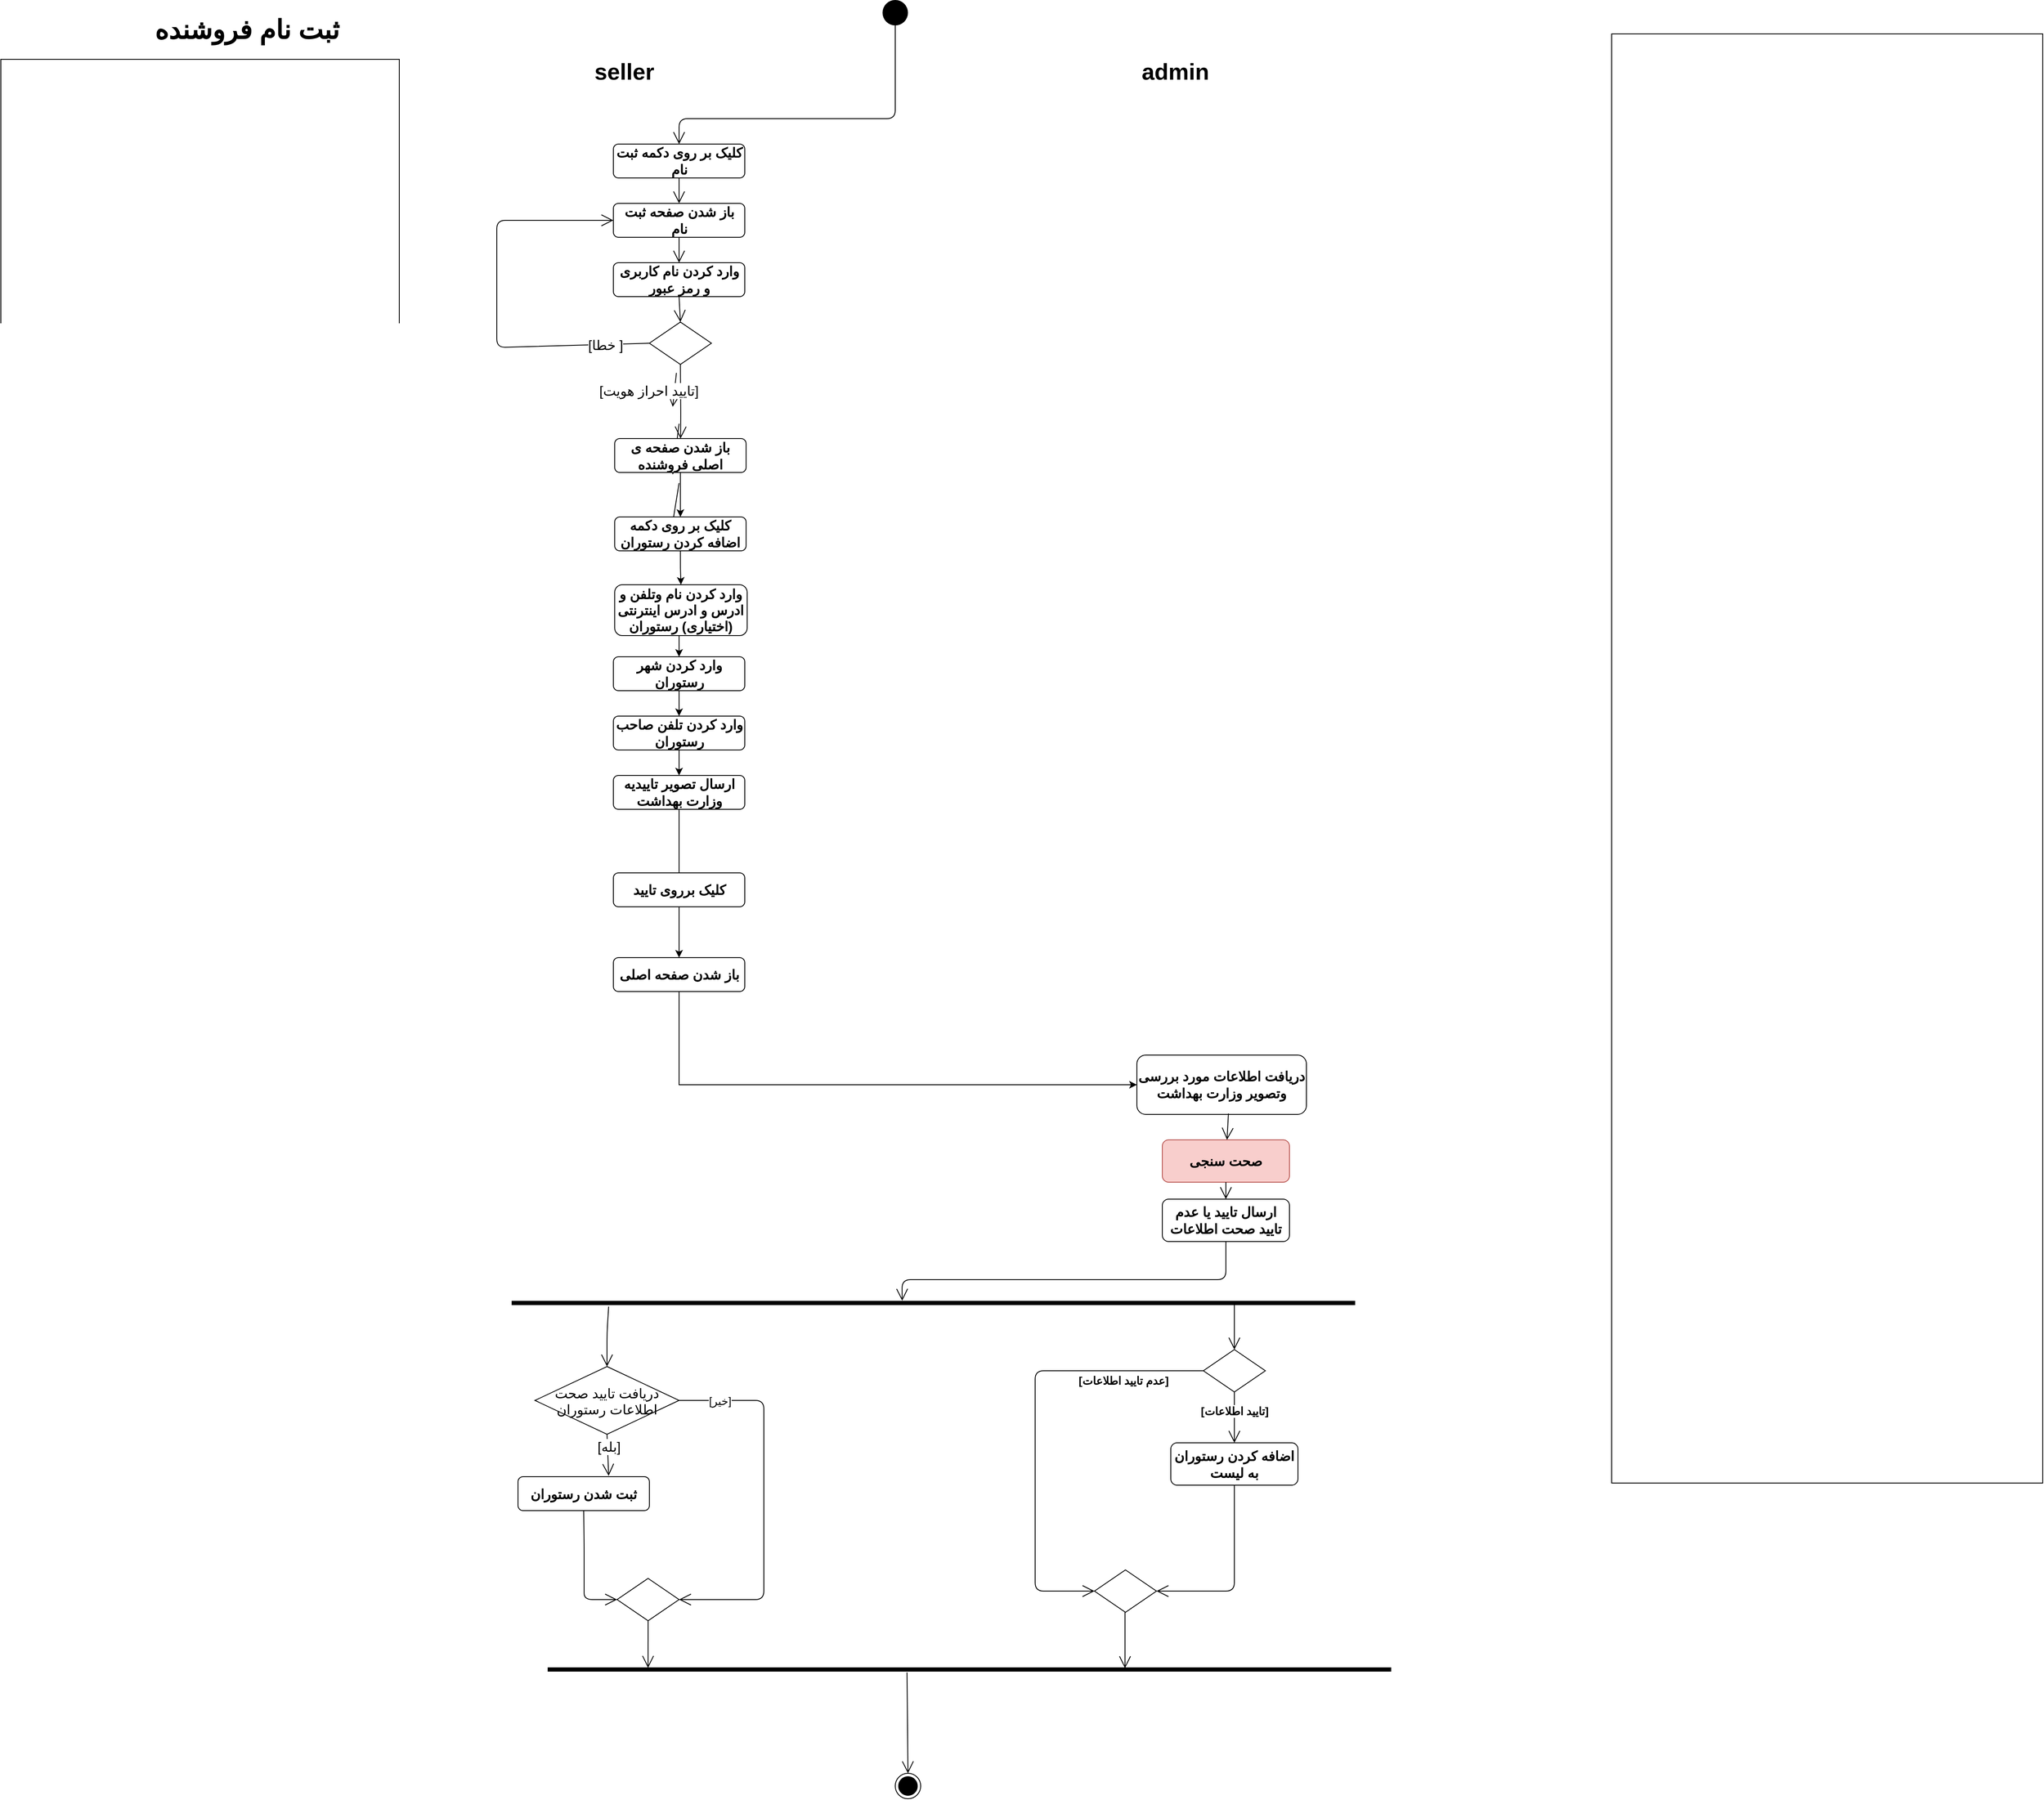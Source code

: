 <mxfile version="14.1.4" type="github">
  <diagram name="Page-1" id="0783ab3e-0a74-02c8-0abd-f7b4e66b4bec">
    <mxGraphModel dx="3655" dy="1068" grid="1" gridSize="10" guides="1" tooltips="1" connect="1" arrows="1" fold="1" page="1" pageScale="1" pageWidth="850" pageHeight="1100" background="#ffffff" math="0" shadow="0">
      <root>
        <mxCell id="0" />
        <mxCell id="1" parent="0" />
        <mxCell id="3Z6YwCyN4GRcFS-cF_xn-7" value="" style="whiteSpace=wrap;html=1;fillColor=none;imageWidth=24;" parent="1" vertex="1">
          <mxGeometry x="910" y="60" width="508.5" height="1710" as="geometry" />
        </mxCell>
        <mxCell id="3Z6YwCyN4GRcFS-cF_xn-5" value="" style="whiteSpace=wrap;html=1;fillColor=none;" parent="1" vertex="1">
          <mxGeometry x="-990" y="90" width="470" height="1710" as="geometry" />
        </mxCell>
        <mxCell id="fQumDwOXY34OFx4Cvdbp-1" value="" style="ellipse;fillColor=#000000;strokeColor=none;fontSize=15;" parent="1" vertex="1">
          <mxGeometry x="50" y="20" width="30" height="30" as="geometry" />
        </mxCell>
        <mxCell id="fQumDwOXY34OFx4Cvdbp-2" value="" style="endArrow=open;endFill=1;endSize=12;html=1;fontSize=15;exitX=0.5;exitY=1;exitDx=0;exitDy=0;entryX=0.5;entryY=0;entryDx=0;entryDy=0;" parent="1" source="fQumDwOXY34OFx4Cvdbp-1" target="fQumDwOXY34OFx4Cvdbp-3" edge="1">
          <mxGeometry width="160" relative="1" as="geometry">
            <mxPoint x="-245" y="390" as="sourcePoint" />
            <mxPoint x="-190" y="190" as="targetPoint" />
            <Array as="points">
              <mxPoint x="65" y="160" />
              <mxPoint x="-190" y="160" />
            </Array>
          </mxGeometry>
        </mxCell>
        <mxCell id="fQumDwOXY34OFx4Cvdbp-3" value="کلیک بر روی دکمه ثبت نام" style="shape=rect;html=1;rounded=1;whiteSpace=wrap;align=center;fontStyle=1;fontSize=16;" parent="1" vertex="1">
          <mxGeometry x="-267.5" y="190" width="155" height="40" as="geometry" />
        </mxCell>
        <mxCell id="fQumDwOXY34OFx4Cvdbp-4" value="" style="endArrow=open;endFill=1;endSize=12;html=1;fontSize=15;exitX=0.5;exitY=1;exitDx=0;exitDy=0;" parent="1" source="fQumDwOXY34OFx4Cvdbp-3" target="fQumDwOXY34OFx4Cvdbp-5" edge="1">
          <mxGeometry width="160" relative="1" as="geometry">
            <mxPoint x="-190" y="250" as="sourcePoint" />
            <mxPoint x="-190" y="280" as="targetPoint" />
          </mxGeometry>
        </mxCell>
        <mxCell id="fQumDwOXY34OFx4Cvdbp-5" value="باز شدن صفحه ثبت نام" style="shape=rect;html=1;rounded=1;whiteSpace=wrap;align=center;fontStyle=1;fontSize=16;" parent="1" vertex="1">
          <mxGeometry x="-267.5" y="260" width="155" height="40" as="geometry" />
        </mxCell>
        <mxCell id="fQumDwOXY34OFx4Cvdbp-6" value="" style="endArrow=open;endFill=1;endSize=12;html=1;fontSize=15;exitX=0.5;exitY=1;exitDx=0;exitDy=0;" parent="1" source="fQumDwOXY34OFx4Cvdbp-5" target="fQumDwOXY34OFx4Cvdbp-7" edge="1">
          <mxGeometry width="160" relative="1" as="geometry">
            <mxPoint x="-235" y="320" as="sourcePoint" />
            <mxPoint x="-190" y="340" as="targetPoint" />
          </mxGeometry>
        </mxCell>
        <mxCell id="fQumDwOXY34OFx4Cvdbp-7" value="وارد کردن نام کاربری و رمز عبور" style="shape=rect;html=1;rounded=1;whiteSpace=wrap;align=center;fontStyle=1;fontSize=16;" parent="1" vertex="1">
          <mxGeometry x="-267.5" y="330" width="155" height="40" as="geometry" />
        </mxCell>
        <mxCell id="fQumDwOXY34OFx4Cvdbp-8" value="" style="endArrow=open;endFill=1;endSize=12;html=1;fontSize=15;exitX=0.5;exitY=1;exitDx=0;exitDy=0;entryX=0.5;entryY=0;entryDx=0;entryDy=0;" parent="1" source="fQumDwOXY34OFx4Cvdbp-7" target="fQumDwOXY34OFx4Cvdbp-16" edge="1">
          <mxGeometry width="160" relative="1" as="geometry">
            <mxPoint x="-190" y="410" as="sourcePoint" />
            <mxPoint x="-192" y="410" as="targetPoint" />
          </mxGeometry>
        </mxCell>
        <mxCell id="fQumDwOXY34OFx4Cvdbp-10" value="" style="endArrow=open;endFill=1;endSize=12;html=1;fontSize=15;exitX=0.5;exitY=1;exitDx=0;exitDy=0;" parent="1" target="fQumDwOXY34OFx4Cvdbp-11" edge="1">
          <mxGeometry width="160" relative="1" as="geometry">
            <mxPoint x="-193.125" y="460" as="sourcePoint" />
            <mxPoint x="-197.5" y="500" as="targetPoint" />
          </mxGeometry>
        </mxCell>
        <mxCell id="fQumDwOXY34OFx4Cvdbp-12" value="" style="endArrow=open;endFill=1;endSize=12;html=1;fontSize=15;exitX=0.5;exitY=1;exitDx=0;exitDy=0;exitPerimeter=0;" parent="1" target="fQumDwOXY34OFx4Cvdbp-13" edge="1">
          <mxGeometry width="160" relative="1" as="geometry">
            <mxPoint x="-190" y="520" as="sourcePoint" />
            <mxPoint x="-197.5" y="580" as="targetPoint" />
          </mxGeometry>
        </mxCell>
        <mxCell id="fQumDwOXY34OFx4Cvdbp-14" value="" style="endArrow=open;endFill=1;endSize=12;html=1;fontSize=15;exitX=0.5;exitY=1;exitDx=0;exitDy=0;" parent="1" target="fQumDwOXY34OFx4Cvdbp-15" edge="1">
          <mxGeometry width="160" relative="1" as="geometry">
            <mxPoint x="-190" y="590" as="sourcePoint" />
            <mxPoint x="-201.25" y="660" as="targetPoint" />
          </mxGeometry>
        </mxCell>
        <mxCell id="fQumDwOXY34OFx4Cvdbp-16" value="" style="rhombus;fontSize=16;" parent="1" vertex="1">
          <mxGeometry x="-225.0" y="400" width="73.12" height="50" as="geometry" />
        </mxCell>
        <mxCell id="fQumDwOXY34OFx4Cvdbp-18" value="" style="endArrow=open;endFill=1;endSize=12;html=1;fontSize=16;exitX=0;exitY=0.5;exitDx=0;exitDy=0;entryX=0;entryY=0.5;entryDx=0;entryDy=0;" parent="1" source="fQumDwOXY34OFx4Cvdbp-16" target="fQumDwOXY34OFx4Cvdbp-5" edge="1">
          <mxGeometry width="160" relative="1" as="geometry">
            <mxPoint x="-525" y="650" as="sourcePoint" />
            <mxPoint x="-405" y="280" as="targetPoint" />
            <Array as="points">
              <mxPoint x="-405" y="430" />
              <mxPoint x="-405" y="280" />
            </Array>
          </mxGeometry>
        </mxCell>
        <mxCell id="fQumDwOXY34OFx4Cvdbp-19" value="&lt;div&gt;[خطا ]&lt;/div&gt;" style="edgeLabel;html=1;align=center;verticalAlign=middle;resizable=0;points=[];fontSize=16;" parent="fQumDwOXY34OFx4Cvdbp-18" vertex="1" connectable="0">
          <mxGeometry x="-0.669" y="1" relative="1" as="geometry">
            <mxPoint x="25.56" y="-1" as="offset" />
          </mxGeometry>
        </mxCell>
        <mxCell id="fQumDwOXY34OFx4Cvdbp-21" value="دریافت اطلاعات مورد بررسی وتصویر وزارت بهداشت" style="shape=rect;html=1;rounded=1;whiteSpace=wrap;align=center;fontStyle=1;fontSize=16;" parent="1" vertex="1">
          <mxGeometry x="350" y="1265" width="200" height="70" as="geometry" />
        </mxCell>
        <mxCell id="fQumDwOXY34OFx4Cvdbp-28" value="&#xa;&#xa;دریافت تایید صحت&#xa; اطلاعات رستوران&#xa;&#xa;" style="rhombus;fontSize=16;" parent="1" vertex="1">
          <mxGeometry x="-360" y="1632.5" width="170" height="80" as="geometry" />
        </mxCell>
        <mxCell id="fQumDwOXY34OFx4Cvdbp-31" value="" style="endArrow=open;endFill=1;endSize=12;html=1;fontSize=15;exitX=0.5;exitY=1;exitDx=0;exitDy=0;entryX=0.69;entryY=-0.025;entryDx=0;entryDy=0;entryPerimeter=0;" parent="1" source="fQumDwOXY34OFx4Cvdbp-28" target="SYJpGWBFYSdh2bLVMire-1" edge="1">
          <mxGeometry width="160" relative="1" as="geometry">
            <mxPoint x="-189.22" y="1452.5" as="sourcePoint" />
            <mxPoint x="-190" y="1542.5" as="targetPoint" />
            <Array as="points" />
          </mxGeometry>
        </mxCell>
        <mxCell id="fQumDwOXY34OFx4Cvdbp-34" value="[بله]" style="edgeLabel;html=1;align=center;verticalAlign=middle;resizable=0;points=[];fontSize=16;" parent="fQumDwOXY34OFx4Cvdbp-31" vertex="1" connectable="0">
          <mxGeometry x="-0.399" y="1" relative="1" as="geometry">
            <mxPoint as="offset" />
          </mxGeometry>
        </mxCell>
        <mxCell id="fQumDwOXY34OFx4Cvdbp-40" value="" style="ellipse;html=1;shape=endState;fillColor=#000000;strokeColor=#000000;fontSize=16;" parent="1" vertex="1">
          <mxGeometry x="65" y="2112.5" width="30" height="30" as="geometry" />
        </mxCell>
        <mxCell id="SYJpGWBFYSdh2bLVMire-1" value="ثبت شدن رستوران" style="shape=rect;html=1;rounded=1;whiteSpace=wrap;align=center;fontStyle=1;fontSize=16;" parent="1" vertex="1">
          <mxGeometry x="-380" y="1762.5" width="155" height="40" as="geometry" />
        </mxCell>
        <mxCell id="SYJpGWBFYSdh2bLVMire-2" value="" style="endArrow=open;endFill=1;endSize=12;html=1;fontSize=16;exitX=0.5;exitY=1;exitDx=0;exitDy=0;entryX=0;entryY=0.5;entryDx=0;entryDy=0;" parent="1" source="SYJpGWBFYSdh2bLVMire-1" target="DQqHGs-p3ERk4oJJiJ_H-7" edge="1">
          <mxGeometry width="160" relative="1" as="geometry">
            <mxPoint x="-205" y="1582.5" as="sourcePoint" />
            <mxPoint x="-205" y="1622.5" as="targetPoint" />
            <Array as="points">
              <mxPoint x="-302" y="1842.5" />
              <mxPoint x="-302" y="1882.5" />
              <mxPoint x="-302" y="1907.5" />
            </Array>
          </mxGeometry>
        </mxCell>
        <mxCell id="3Z6YwCyN4GRcFS-cF_xn-6" value="&lt;font size=&quot;1&quot;&gt;&lt;b style=&quot;font-size: 27px&quot;&gt;seller&lt;/b&gt;&lt;/font&gt;" style="text;html=1;align=center;verticalAlign=middle;resizable=0;points=[];autosize=1;" parent="1" vertex="1">
          <mxGeometry x="-300" y="90" width="90" height="30" as="geometry" />
        </mxCell>
        <mxCell id="3Z6YwCyN4GRcFS-cF_xn-8" value="&lt;font size=&quot;1&quot;&gt;&lt;b style=&quot;font-size: 27px&quot;&gt;admin&lt;/b&gt;&lt;/font&gt;" style="text;html=1;align=center;verticalAlign=middle;resizable=0;points=[];autosize=1;" parent="1" vertex="1">
          <mxGeometry x="350" y="90" width="90" height="30" as="geometry" />
        </mxCell>
        <mxCell id="NiCbDtiV-aUNA9fTxWZA-2" value="صحت سنجی" style="shape=rect;html=1;rounded=1;whiteSpace=wrap;align=center;fontStyle=1;fontSize=16;fillColor=#f8cecc;strokeColor=#b85450;" parent="1" vertex="1">
          <mxGeometry x="380" y="1365" width="150" height="50" as="geometry" />
        </mxCell>
        <mxCell id="NiCbDtiV-aUNA9fTxWZA-3" value="" style="endArrow=open;endFill=1;endSize=12;html=1;fontSize=16;exitX=0.54;exitY=0.986;exitDx=0;exitDy=0;exitPerimeter=0;" parent="1" source="fQumDwOXY34OFx4Cvdbp-21" target="NiCbDtiV-aUNA9fTxWZA-2" edge="1">
          <mxGeometry width="160" relative="1" as="geometry">
            <mxPoint x="300" y="1335" as="sourcePoint" />
            <mxPoint x="300" y="1365" as="targetPoint" />
          </mxGeometry>
        </mxCell>
        <mxCell id="NiCbDtiV-aUNA9fTxWZA-4" value="" style="rhombus;fontSize=16;" parent="1" vertex="1">
          <mxGeometry x="428.44" y="1612.5" width="73.12" height="50" as="geometry" />
        </mxCell>
        <mxCell id="NiCbDtiV-aUNA9fTxWZA-5" value="" style="endArrow=open;endFill=1;endSize=12;html=1;exitX=0.5;exitY=1;exitDx=0;exitDy=0;entryX=-0.014;entryY=0.537;entryDx=0;entryDy=0;entryPerimeter=0;" parent="1" source="NiCbDtiV-aUNA9fTxWZA-15" target="NiCbDtiV-aUNA9fTxWZA-25" edge="1">
          <mxGeometry width="160" relative="1" as="geometry">
            <mxPoint x="70" y="1420" as="sourcePoint" />
            <mxPoint x="230" y="1420" as="targetPoint" />
            <Array as="points">
              <mxPoint x="455" y="1530" />
              <mxPoint x="270" y="1530" />
              <mxPoint x="73" y="1530" />
            </Array>
          </mxGeometry>
        </mxCell>
        <mxCell id="NiCbDtiV-aUNA9fTxWZA-6" value="اضافه کردن رستوران به لیست " style="shape=rect;html=1;rounded=1;whiteSpace=wrap;align=center;fontStyle=1;fontSize=16;" parent="1" vertex="1">
          <mxGeometry x="390" y="1722.5" width="150" height="50" as="geometry" />
        </mxCell>
        <mxCell id="NiCbDtiV-aUNA9fTxWZA-8" value="" style="endArrow=open;endFill=1;endSize=12;html=1;exitX=0.5;exitY=1;exitDx=0;exitDy=0;entryX=0.5;entryY=0;entryDx=0;entryDy=0;" parent="1" source="NiCbDtiV-aUNA9fTxWZA-4" target="NiCbDtiV-aUNA9fTxWZA-6" edge="1">
          <mxGeometry width="160" relative="1" as="geometry">
            <mxPoint x="80" y="1542.5" as="sourcePoint" />
            <mxPoint x="465" y="1582.5" as="targetPoint" />
          </mxGeometry>
        </mxCell>
        <mxCell id="NiCbDtiV-aUNA9fTxWZA-9" value="[تایید اطلاعات]" style="edgeLabel;html=1;align=center;verticalAlign=middle;resizable=0;points=[];fontSize=13;fontStyle=1" parent="NiCbDtiV-aUNA9fTxWZA-8" vertex="1" connectable="0">
          <mxGeometry x="-0.64" relative="1" as="geometry">
            <mxPoint y="11" as="offset" />
          </mxGeometry>
        </mxCell>
        <mxCell id="NiCbDtiV-aUNA9fTxWZA-15" value="ارسال تایید یا عدم تایید صحت اطلاعات" style="shape=rect;html=1;rounded=1;whiteSpace=wrap;align=center;fontStyle=1;fontSize=16;" parent="1" vertex="1">
          <mxGeometry x="380" y="1435" width="150" height="50" as="geometry" />
        </mxCell>
        <mxCell id="NiCbDtiV-aUNA9fTxWZA-16" value="" style="endArrow=open;endFill=1;endSize=12;html=1;exitX=0.5;exitY=1;exitDx=0;exitDy=0;" parent="1" source="NiCbDtiV-aUNA9fTxWZA-2" target="NiCbDtiV-aUNA9fTxWZA-15" edge="1">
          <mxGeometry width="160" relative="1" as="geometry">
            <mxPoint x="455" y="1415" as="sourcePoint" />
            <mxPoint x="455" y="1525" as="targetPoint" />
          </mxGeometry>
        </mxCell>
        <mxCell id="NiCbDtiV-aUNA9fTxWZA-19" value="" style="endArrow=open;endFill=1;endSize=12;html=1;fontSize=13;exitX=1;exitY=0.5;exitDx=0;exitDy=0;entryX=1;entryY=0.5;entryDx=0;entryDy=0;" parent="1" source="fQumDwOXY34OFx4Cvdbp-28" target="DQqHGs-p3ERk4oJJiJ_H-7" edge="1">
          <mxGeometry width="160" relative="1" as="geometry">
            <mxPoint x="80" y="1722.5" as="sourcePoint" />
            <mxPoint x="240" y="1722.5" as="targetPoint" />
            <Array as="points">
              <mxPoint x="-90" y="1672.5" />
              <mxPoint x="-90" y="1907.5" />
            </Array>
          </mxGeometry>
        </mxCell>
        <mxCell id="NiCbDtiV-aUNA9fTxWZA-20" value="[خیر]" style="edgeLabel;html=1;align=center;verticalAlign=middle;resizable=0;points=[];fontSize=13;" parent="NiCbDtiV-aUNA9fTxWZA-19" vertex="1" connectable="0">
          <mxGeometry x="-0.782" relative="1" as="geometry">
            <mxPoint as="offset" />
          </mxGeometry>
        </mxCell>
        <mxCell id="NiCbDtiV-aUNA9fTxWZA-21" value="" style="html=1;points=[];perimeter=orthogonalPerimeter;fillColor=#000000;strokeColor=none;fontSize=13;rotation=90;" parent="1" vertex="1">
          <mxGeometry x="440" y="1392.5" width="5" height="330" as="geometry" />
        </mxCell>
        <mxCell id="NiCbDtiV-aUNA9fTxWZA-23" value="" style="endArrow=open;endFill=1;endSize=12;html=1;fontSize=13;entryX=0.5;entryY=0;entryDx=0;entryDy=0;" parent="1" source="NiCbDtiV-aUNA9fTxWZA-21" target="NiCbDtiV-aUNA9fTxWZA-4" edge="1">
          <mxGeometry width="160" relative="1" as="geometry">
            <mxPoint x="470" y="1562.5" as="sourcePoint" />
            <mxPoint x="240" y="1722.5" as="targetPoint" />
          </mxGeometry>
        </mxCell>
        <mxCell id="NiCbDtiV-aUNA9fTxWZA-24" value="" style="endArrow=open;endFill=1;endSize=12;html=1;fontSize=13;entryX=0.5;entryY=0;entryDx=0;entryDy=0;exitX=1.357;exitY=0.885;exitDx=0;exitDy=0;exitPerimeter=0;" parent="1" source="NiCbDtiV-aUNA9fTxWZA-25" target="fQumDwOXY34OFx4Cvdbp-28" edge="1">
          <mxGeometry width="160" relative="1" as="geometry">
            <mxPoint x="350" y="1560" as="sourcePoint" />
            <mxPoint x="40" y="1622.5" as="targetPoint" />
            <Array as="points">
              <mxPoint x="-275" y="1592.5" />
            </Array>
          </mxGeometry>
        </mxCell>
        <mxCell id="NiCbDtiV-aUNA9fTxWZA-25" value="" style="html=1;points=[];perimeter=orthogonalPerimeter;fillColor=#000000;strokeColor=none;fontSize=13;rotation=90;" parent="1" vertex="1">
          <mxGeometry x="107.5" y="1060" width="5" height="995" as="geometry" />
        </mxCell>
        <mxCell id="DE2ywutZhkxGvgaMKsSp-1" value="" style="html=1;points=[];perimeter=orthogonalPerimeter;fillColor=#000000;strokeColor=none;fontSize=13;rotation=90;" parent="1" vertex="1">
          <mxGeometry x="150" y="1492.5" width="5" height="995" as="geometry" />
        </mxCell>
        <mxCell id="DQqHGs-p3ERk4oJJiJ_H-1" value="" style="endArrow=open;endFill=1;endSize=12;html=1;fontSize=13;entryX=1;entryY=0.5;entryDx=0;entryDy=0;exitX=0.5;exitY=1;exitDx=0;exitDy=0;" parent="1" source="NiCbDtiV-aUNA9fTxWZA-6" target="DQqHGs-p3ERk4oJJiJ_H-4" edge="1">
          <mxGeometry width="160" relative="1" as="geometry">
            <mxPoint x="465" y="1757.5" as="sourcePoint" />
            <mxPoint x="240" y="1587.5" as="targetPoint" />
            <Array as="points">
              <mxPoint x="465" y="1897.5" />
            </Array>
          </mxGeometry>
        </mxCell>
        <mxCell id="DQqHGs-p3ERk4oJJiJ_H-2" value="" style="endArrow=open;endFill=1;endSize=12;html=1;exitX=0;exitY=0.5;exitDx=0;exitDy=0;entryX=0;entryY=0.5;entryDx=0;entryDy=0;" parent="1" source="NiCbDtiV-aUNA9fTxWZA-4" target="DQqHGs-p3ERk4oJJiJ_H-4" edge="1">
          <mxGeometry width="160" relative="1" as="geometry">
            <mxPoint x="428.44" y="1622.5" as="sourcePoint" />
            <mxPoint x="239.95" y="1507.5" as="targetPoint" />
            <Array as="points">
              <mxPoint x="230" y="1637.5" />
              <mxPoint x="230" y="1757.5" />
              <mxPoint x="230" y="1897.5" />
            </Array>
          </mxGeometry>
        </mxCell>
        <mxCell id="DQqHGs-p3ERk4oJJiJ_H-3" value="[عدم تایید اطلاعات]" style="edgeLabel;html=1;align=center;verticalAlign=middle;resizable=0;points=[];fontSize=13;fontStyle=1" parent="DQqHGs-p3ERk4oJJiJ_H-2" vertex="1" connectable="0">
          <mxGeometry x="-0.64" relative="1" as="geometry">
            <mxPoint y="11" as="offset" />
          </mxGeometry>
        </mxCell>
        <mxCell id="DQqHGs-p3ERk4oJJiJ_H-4" value="" style="rhombus;fontSize=16;" parent="1" vertex="1">
          <mxGeometry x="300.0" y="1872.5" width="73.12" height="50" as="geometry" />
        </mxCell>
        <mxCell id="DQqHGs-p3ERk4oJJiJ_H-5" value="" style="endArrow=open;endFill=1;endSize=12;html=1;fontSize=13;" parent="1" edge="1">
          <mxGeometry width="160" relative="1" as="geometry">
            <mxPoint x="336" y="1922.5" as="sourcePoint" />
            <mxPoint x="336" y="1988.5" as="targetPoint" />
          </mxGeometry>
        </mxCell>
        <mxCell id="DQqHGs-p3ERk4oJJiJ_H-7" value="" style="rhombus;fontSize=16;" parent="1" vertex="1">
          <mxGeometry x="-263.12" y="1882.5" width="73.12" height="50" as="geometry" />
        </mxCell>
        <mxCell id="DQqHGs-p3ERk4oJJiJ_H-8" value="" style="endArrow=open;endFill=1;endSize=12;html=1;fontSize=13;exitX=0.5;exitY=1;exitDx=0;exitDy=0;entryX=0.114;entryY=0.881;entryDx=0;entryDy=0;entryPerimeter=0;" parent="1" source="DQqHGs-p3ERk4oJJiJ_H-7" target="DE2ywutZhkxGvgaMKsSp-1" edge="1">
          <mxGeometry width="160" relative="1" as="geometry">
            <mxPoint x="346" y="1932.5" as="sourcePoint" />
            <mxPoint x="346" y="1998.5" as="targetPoint" />
          </mxGeometry>
        </mxCell>
        <mxCell id="PO0Ypb8WZyRP0bmjdUHD-1" value="" style="endArrow=open;endFill=1;endSize=12;html=1;exitX=1.2;exitY=0.574;exitDx=0;exitDy=0;exitPerimeter=0;entryX=0.5;entryY=0;entryDx=0;entryDy=0;" parent="1" source="DE2ywutZhkxGvgaMKsSp-1" target="fQumDwOXY34OFx4Cvdbp-40" edge="1">
          <mxGeometry width="160" relative="1" as="geometry">
            <mxPoint x="20" y="1842.5" as="sourcePoint" />
            <mxPoint x="180" y="1842.5" as="targetPoint" />
          </mxGeometry>
        </mxCell>
        <mxCell id="xdTLIEcxps1YVRZZDMSl-2" value="&lt;font size=&quot;1&quot;&gt;&lt;b style=&quot;font-size: 31px&quot;&gt;ثبت نام فروشنده&lt;/b&gt;&lt;/font&gt;" style="text;html=1;align=center;verticalAlign=middle;resizable=0;points=[];autosize=1;" parent="1" vertex="1">
          <mxGeometry x="-790" y="40" width="180" height="30" as="geometry" />
        </mxCell>
        <mxCell id="NuxEQiy9NkFT6ywOdN_H-16" style="edgeStyle=orthogonalEdgeStyle;rounded=0;orthogonalLoop=1;jettySize=auto;html=1;exitX=0.5;exitY=1;exitDx=0;exitDy=0;entryX=0.5;entryY=0;entryDx=0;entryDy=0;fontColor=#000000;" edge="1" parent="1" source="NuxEQiy9NkFT6ywOdN_H-1" target="NuxEQiy9NkFT6ywOdN_H-2">
          <mxGeometry relative="1" as="geometry" />
        </mxCell>
        <mxCell id="NuxEQiy9NkFT6ywOdN_H-1" value="وارد کردن نام وتلفن و ادرس و ادرس اینترنتی (اختیاری) رستوران" style="shape=rect;html=1;rounded=1;whiteSpace=wrap;align=center;fontStyle=1;fontSize=16;" vertex="1" parent="1">
          <mxGeometry x="-265.94" y="710" width="156.25" height="60" as="geometry" />
        </mxCell>
        <mxCell id="NuxEQiy9NkFT6ywOdN_H-17" style="edgeStyle=orthogonalEdgeStyle;rounded=0;orthogonalLoop=1;jettySize=auto;html=1;exitX=0.5;exitY=1;exitDx=0;exitDy=0;entryX=0.5;entryY=0;entryDx=0;entryDy=0;fontColor=#000000;" edge="1" parent="1" source="NuxEQiy9NkFT6ywOdN_H-2" target="NuxEQiy9NkFT6ywOdN_H-3">
          <mxGeometry relative="1" as="geometry" />
        </mxCell>
        <mxCell id="NuxEQiy9NkFT6ywOdN_H-2" value="وارد کردن شهر رستوران" style="shape=rect;html=1;rounded=1;whiteSpace=wrap;align=center;fontStyle=1;fontSize=16;" vertex="1" parent="1">
          <mxGeometry x="-267.5" y="795" width="155" height="40" as="geometry" />
        </mxCell>
        <mxCell id="NuxEQiy9NkFT6ywOdN_H-18" style="edgeStyle=orthogonalEdgeStyle;rounded=0;orthogonalLoop=1;jettySize=auto;html=1;exitX=0.5;exitY=1;exitDx=0;exitDy=0;entryX=0.5;entryY=0;entryDx=0;entryDy=0;fontColor=#000000;" edge="1" parent="1" source="NuxEQiy9NkFT6ywOdN_H-3" target="NuxEQiy9NkFT6ywOdN_H-4">
          <mxGeometry relative="1" as="geometry" />
        </mxCell>
        <mxCell id="NuxEQiy9NkFT6ywOdN_H-3" value="وارد کردن تلفن صاحب رستوران" style="shape=rect;html=1;rounded=1;whiteSpace=wrap;align=center;fontStyle=1;fontSize=16;" vertex="1" parent="1">
          <mxGeometry x="-267.5" y="865" width="155" height="40" as="geometry" />
        </mxCell>
        <mxCell id="NuxEQiy9NkFT6ywOdN_H-19" style="edgeStyle=orthogonalEdgeStyle;rounded=0;orthogonalLoop=1;jettySize=auto;html=1;exitX=0.5;exitY=1;exitDx=0;exitDy=0;entryX=0;entryY=0.5;entryDx=0;entryDy=0;fontColor=#000000;" edge="1" parent="1" source="NuxEQiy9NkFT6ywOdN_H-20" target="fQumDwOXY34OFx4Cvdbp-21">
          <mxGeometry relative="1" as="geometry" />
        </mxCell>
        <mxCell id="NuxEQiy9NkFT6ywOdN_H-4" value="ارسال تصویر تاییدیه وزارت بهداشت" style="shape=rect;html=1;rounded=1;whiteSpace=wrap;align=center;fontStyle=1;fontSize=16;" vertex="1" parent="1">
          <mxGeometry x="-267.5" y="935" width="155" height="40" as="geometry" />
        </mxCell>
        <mxCell id="NuxEQiy9NkFT6ywOdN_H-15" style="edgeStyle=orthogonalEdgeStyle;rounded=0;orthogonalLoop=1;jettySize=auto;html=1;exitX=0.5;exitY=1;exitDx=0;exitDy=0;entryX=0.5;entryY=0;entryDx=0;entryDy=0;fontColor=#000000;" edge="1" parent="1" source="NuxEQiy9NkFT6ywOdN_H-5" target="NuxEQiy9NkFT6ywOdN_H-1">
          <mxGeometry relative="1" as="geometry" />
        </mxCell>
        <mxCell id="NuxEQiy9NkFT6ywOdN_H-5" value="کلیک بر روی دکمه اضافه کردن رستوران" style="shape=rect;html=1;rounded=1;whiteSpace=wrap;align=center;fontStyle=1;fontSize=16;" vertex="1" parent="1">
          <mxGeometry x="-265.94" y="630" width="155" height="40" as="geometry" />
        </mxCell>
        <mxCell id="NuxEQiy9NkFT6ywOdN_H-14" style="edgeStyle=orthogonalEdgeStyle;rounded=0;orthogonalLoop=1;jettySize=auto;html=1;exitX=0.5;exitY=1;exitDx=0;exitDy=0;fontColor=#000000;" edge="1" parent="1" source="NuxEQiy9NkFT6ywOdN_H-7" target="NuxEQiy9NkFT6ywOdN_H-5">
          <mxGeometry relative="1" as="geometry" />
        </mxCell>
        <mxCell id="NuxEQiy9NkFT6ywOdN_H-7" value="باز شدن صفحه ی اصلی فروشنده" style="shape=rect;html=1;rounded=1;whiteSpace=wrap;align=center;fontStyle=1;fontSize=16;" vertex="1" parent="1">
          <mxGeometry x="-265.94" y="537.5" width="155" height="40" as="geometry" />
        </mxCell>
        <mxCell id="NuxEQiy9NkFT6ywOdN_H-11" value="" style="endArrow=open;endFill=1;endSize=12;html=1;fontSize=16;exitX=0.5;exitY=1;exitDx=0;exitDy=0;" edge="1" parent="1" source="fQumDwOXY34OFx4Cvdbp-16" target="NuxEQiy9NkFT6ywOdN_H-7">
          <mxGeometry width="160" relative="1" as="geometry">
            <mxPoint x="-250" y="595" as="sourcePoint" />
            <mxPoint x="-188" y="590" as="targetPoint" />
            <Array as="points">
              <mxPoint x="-188" y="510" />
            </Array>
          </mxGeometry>
        </mxCell>
        <mxCell id="NuxEQiy9NkFT6ywOdN_H-12" value="&lt;div&gt;[تایید احراز هویت]&lt;/div&gt;" style="edgeLabel;html=1;align=center;verticalAlign=middle;resizable=0;points=[];fontSize=16;" vertex="1" connectable="0" parent="NuxEQiy9NkFT6ywOdN_H-11">
          <mxGeometry x="-0.669" y="1" relative="1" as="geometry">
            <mxPoint x="-39.37" y="16.01" as="offset" />
          </mxGeometry>
        </mxCell>
        <mxCell id="NuxEQiy9NkFT6ywOdN_H-20" value="باز شدن صفحه اصلی" style="shape=rect;html=1;rounded=1;whiteSpace=wrap;align=center;fontStyle=1;fontSize=16;" vertex="1" parent="1">
          <mxGeometry x="-267.5" y="1150" width="155" height="40" as="geometry" />
        </mxCell>
        <mxCell id="NuxEQiy9NkFT6ywOdN_H-21" style="edgeStyle=orthogonalEdgeStyle;rounded=0;orthogonalLoop=1;jettySize=auto;html=1;exitX=0.5;exitY=1;exitDx=0;exitDy=0;entryX=0.5;entryY=0;entryDx=0;entryDy=0;fontColor=#000000;" edge="1" parent="1" source="NuxEQiy9NkFT6ywOdN_H-4" target="NuxEQiy9NkFT6ywOdN_H-20">
          <mxGeometry relative="1" as="geometry">
            <mxPoint x="-190" y="975" as="sourcePoint" />
            <mxPoint x="360" y="1020" as="targetPoint" />
          </mxGeometry>
        </mxCell>
        <mxCell id="NuxEQiy9NkFT6ywOdN_H-22" value="کلیک برروی تایید" style="shape=rect;html=1;rounded=1;whiteSpace=wrap;align=center;fontStyle=1;fontSize=16;" vertex="1" parent="1">
          <mxGeometry x="-267.5" y="1050" width="155" height="40" as="geometry" />
        </mxCell>
      </root>
    </mxGraphModel>
  </diagram>
</mxfile>
